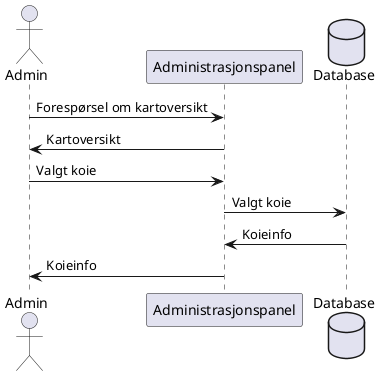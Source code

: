 @startuml
actor Admin
Admin -> Administrasjonspanel: Forespørsel om kartoversikt
Administrasjonspanel -> Admin: Kartoversikt
Admin -> Administrasjonspanel: Valgt koie
database Database
Administrasjonspanel -> Database: Valgt koie
Database -> Administrasjonspanel: Koieinfo
Administrasjonspanel -> Admin: Koieinfo
@enduml